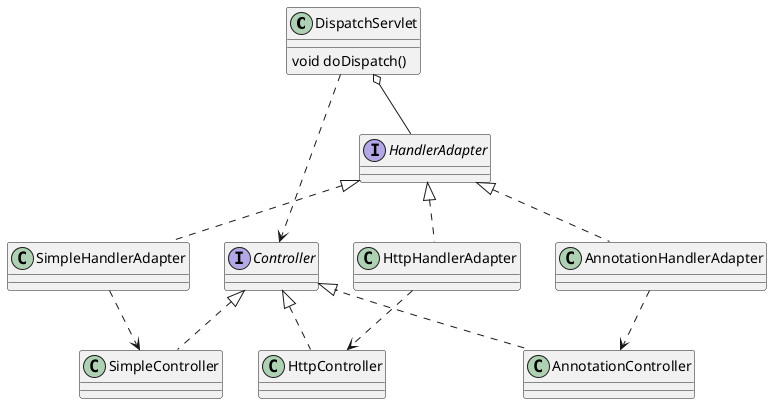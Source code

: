 @startuml
class DispatchServlet
DispatchServlet : void doDispatch()
DispatchServlet o-- HandlerAdapter
DispatchServlet ..> Controller

interface Controller
class HttpController
class SimpleController
class AnnotationController

Controller <|.. HttpController
Controller <|.. SimpleController
Controller <|.. AnnotationController

interface HandlerAdapter
class SimpleHandlerAdapter
class AnnotationHandlerAdapter
class HttpHandlerAdapter
HttpHandlerAdapter ..> HttpController
SimpleHandlerAdapter ..> SimpleController
AnnotationHandlerAdapter ..> AnnotationController

HandlerAdapter <|.. SimpleHandlerAdapter
HandlerAdapter <|.. AnnotationHandlerAdapter
HandlerAdapter <|.. HttpHandlerAdapter

@enduml